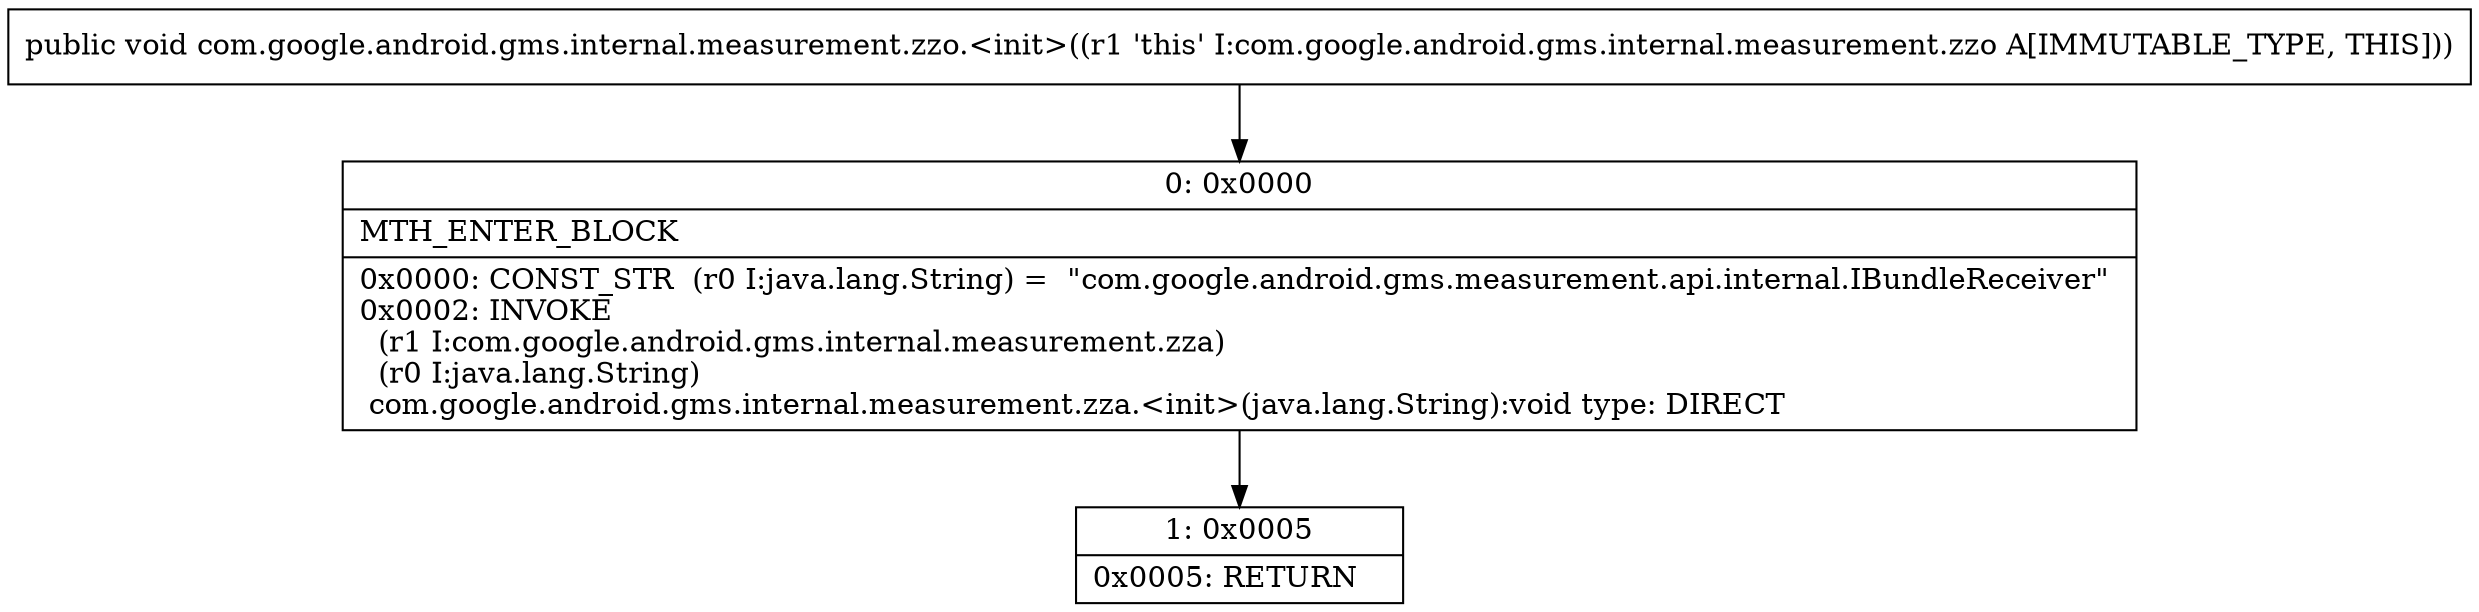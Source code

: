 digraph "CFG forcom.google.android.gms.internal.measurement.zzo.\<init\>()V" {
Node_0 [shape=record,label="{0\:\ 0x0000|MTH_ENTER_BLOCK\l|0x0000: CONST_STR  (r0 I:java.lang.String) =  \"com.google.android.gms.measurement.api.internal.IBundleReceiver\" \l0x0002: INVOKE  \l  (r1 I:com.google.android.gms.internal.measurement.zza)\l  (r0 I:java.lang.String)\l com.google.android.gms.internal.measurement.zza.\<init\>(java.lang.String):void type: DIRECT \l}"];
Node_1 [shape=record,label="{1\:\ 0x0005|0x0005: RETURN   \l}"];
MethodNode[shape=record,label="{public void com.google.android.gms.internal.measurement.zzo.\<init\>((r1 'this' I:com.google.android.gms.internal.measurement.zzo A[IMMUTABLE_TYPE, THIS])) }"];
MethodNode -> Node_0;
Node_0 -> Node_1;
}

